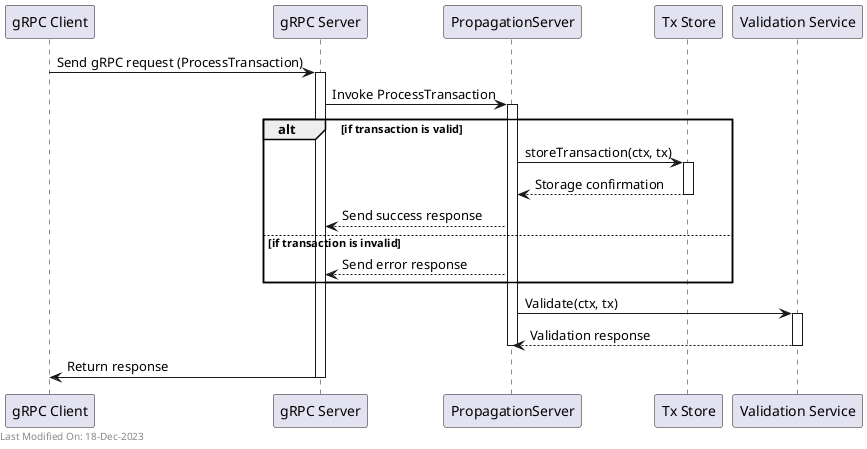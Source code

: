 @startuml

participant "gRPC Client" as Client
participant "gRPC Server" as Server
participant "PropagationServer" as PropagationServer
participant "Tx Store" as TxStore
participant "Validation Service" as Validator

Client -> Server: Send gRPC request (ProcessTransaction)
activate Server

Server -> PropagationServer: Invoke ProcessTransaction
activate PropagationServer


alt if transaction is valid
    PropagationServer -> TxStore: storeTransaction(ctx, tx)
    activate TxStore
    TxStore --> PropagationServer: Storage confirmation
    deactivate TxStore
    PropagationServer --> Server: Send success response
else if transaction is invalid
    PropagationServer --> Server: Send error response
end


PropagationServer -> Validator: Validate(ctx, tx)
activate Validator
Validator --> PropagationServer: Validation response
deactivate Validator

deactivate PropagationServer
Server -> Client: Return response
deactivate Server

left footer Last Modified On: 18-Dec-2023

@enduml
